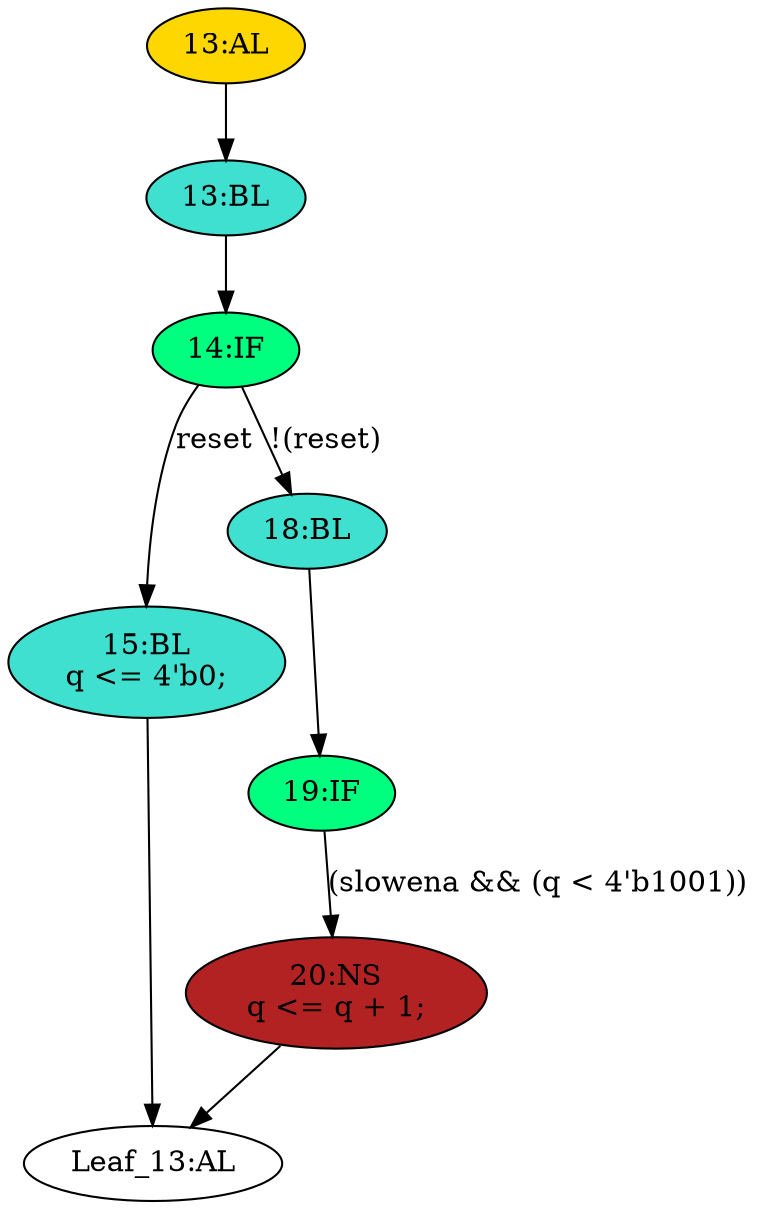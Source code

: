 strict digraph "" {
	node [label="\N"];
	"13:AL"	[ast="<pyverilog.vparser.ast.Always object at 0x7f822db46350>",
		clk_sens=True,
		fillcolor=gold,
		label="13:AL",
		sens="['clk']",
		statements="[]",
		style=filled,
		typ=Always,
		use_var="['reset', 'q', 'slowena']"];
	"13:BL"	[ast="<pyverilog.vparser.ast.Block object at 0x7f822db46510>",
		fillcolor=turquoise,
		label="13:BL",
		statements="[]",
		style=filled,
		typ=Block];
	"13:AL" -> "13:BL"	[cond="[]",
		lineno=None];
	"15:BL"	[ast="<pyverilog.vparser.ast.Block object at 0x7f822db469d0>",
		fillcolor=turquoise,
		label="15:BL
q <= 4'b0;",
		statements="[<pyverilog.vparser.ast.NonblockingSubstitution object at 0x7f822db46a10>]",
		style=filled,
		typ=Block];
	"Leaf_13:AL"	[def_var="['q']",
		label="Leaf_13:AL"];
	"15:BL" -> "Leaf_13:AL"	[cond="[]",
		lineno=None];
	"19:IF"	[ast="<pyverilog.vparser.ast.IfStatement object at 0x7f822db46610>",
		fillcolor=springgreen,
		label="19:IF",
		statements="[]",
		style=filled,
		typ=IfStatement];
	"20:NS"	[ast="<pyverilog.vparser.ast.NonblockingSubstitution object at 0x7f822db46690>",
		fillcolor=firebrick,
		label="20:NS
q <= q + 1;",
		statements="[<pyverilog.vparser.ast.NonblockingSubstitution object at 0x7f822db46690>]",
		style=filled,
		typ=NonblockingSubstitution];
	"19:IF" -> "20:NS"	[cond="['slowena', 'q']",
		label="(slowena && (q < 4'b1001))",
		lineno=19];
	"14:IF"	[ast="<pyverilog.vparser.ast.IfStatement object at 0x7f822db46550>",
		fillcolor=springgreen,
		label="14:IF",
		statements="[]",
		style=filled,
		typ=IfStatement];
	"13:BL" -> "14:IF"	[cond="[]",
		lineno=None];
	"14:IF" -> "15:BL"	[cond="['reset']",
		label=reset,
		lineno=14];
	"18:BL"	[ast="<pyverilog.vparser.ast.Block object at 0x7f822db465d0>",
		fillcolor=turquoise,
		label="18:BL",
		statements="[]",
		style=filled,
		typ=Block];
	"14:IF" -> "18:BL"	[cond="['reset']",
		label="!(reset)",
		lineno=14];
	"18:BL" -> "19:IF"	[cond="[]",
		lineno=None];
	"20:NS" -> "Leaf_13:AL"	[cond="[]",
		lineno=None];
}
